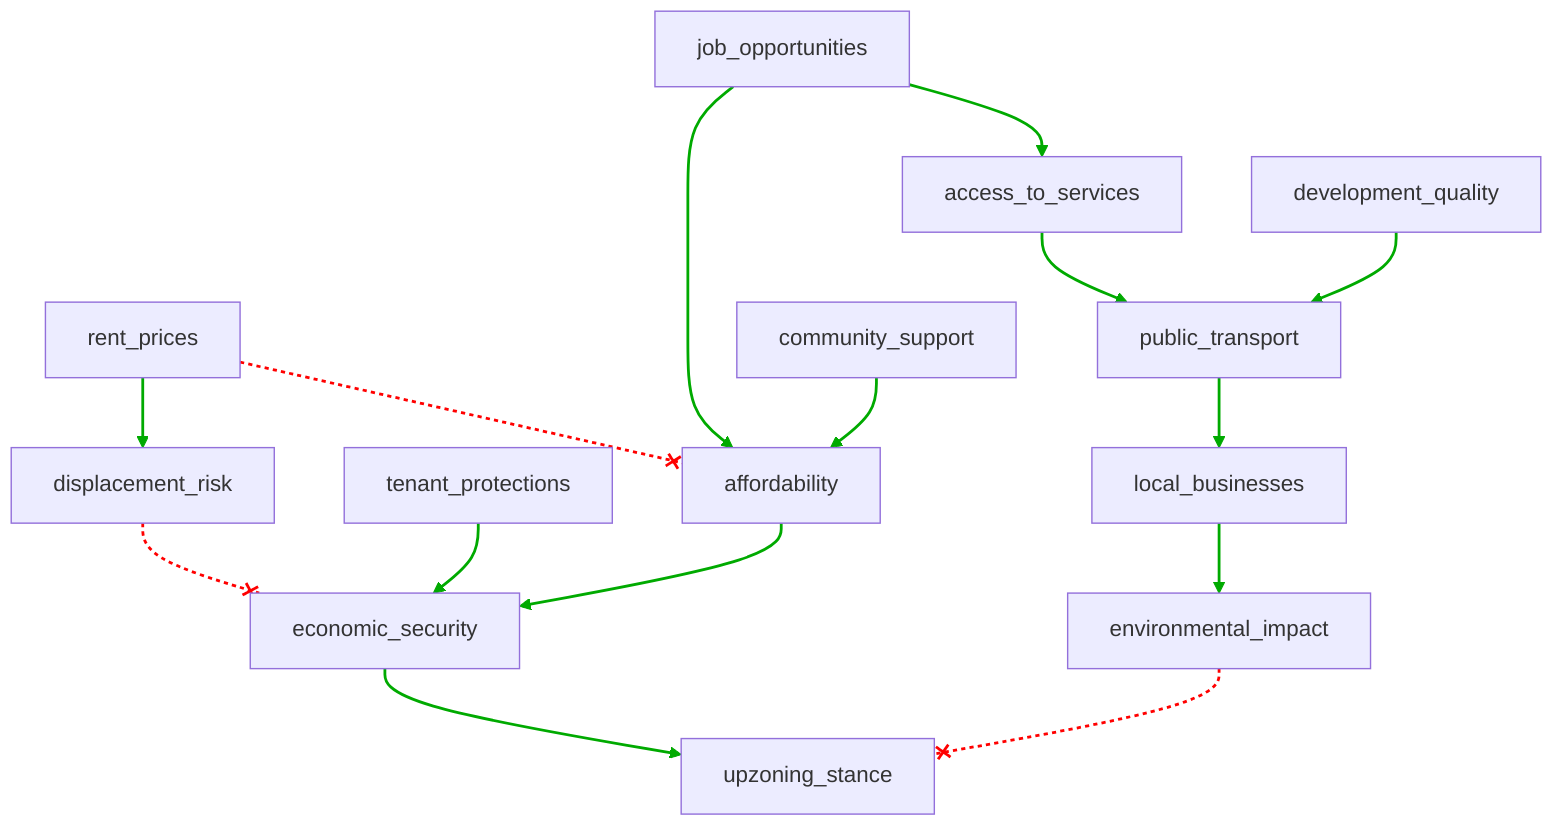 flowchart TD
n1[rent_prices]
n2[displacement_risk]
n3[tenant_protections]
n4[job_opportunities]
n5[access_to_services]
n6[community_support]
n7[affordability]
n8[economic_security]
n9[development_quality]
n10[public_transport]
n11[local_businesses]
n12[environmental_impact]
n13[upzoning_stance]
n1 --> n2
n1 --x n7
n2 --x n8
n3 --> n8
n4 --> n5
n4 --> n7
n5 --> n10
n6 --> n7
n7 --> n8
n8 --> n13
n9 --> n10
n10 --> n11
n11 --> n12
n12 --x n13
linkStyle 0 stroke:#00AA00,stroke-width:2px
linkStyle 1 stroke:#FF0000,stroke-dasharray:3,stroke-width:2px
linkStyle 2 stroke:#FF0000,stroke-dasharray:3,stroke-width:2px
linkStyle 3 stroke:#00AA00,stroke-width:2px
linkStyle 4 stroke:#00AA00,stroke-width:2px
linkStyle 5 stroke:#00AA00,stroke-width:2px
linkStyle 6 stroke:#00AA00,stroke-width:2px
linkStyle 7 stroke:#00AA00,stroke-width:2px
linkStyle 8 stroke:#00AA00,stroke-width:2px
linkStyle 9 stroke:#00AA00,stroke-width:2px
linkStyle 10 stroke:#00AA00,stroke-width:2px
linkStyle 11 stroke:#00AA00,stroke-width:2px
linkStyle 12 stroke:#00AA00,stroke-width:2px
linkStyle 13 stroke:#FF0000,stroke-dasharray:3,stroke-width:2px